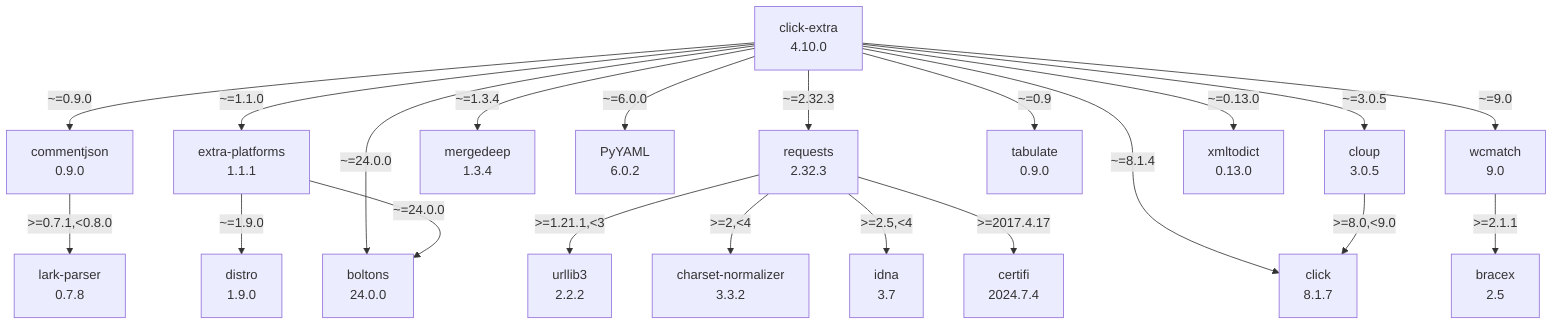 flowchart TD
    classDef missing stroke-dasharray: 5
    boltons["boltons\n24.0.0"]
    bracex["bracex\n2.5"]
    certifi["certifi\n2024.7.4"]
    charset-normalizer["charset-normalizer\n3.3.2"]
    click-extra["click-extra\n4.10.0"]
    click_0["click\n8.1.7"]
    cloup["cloup\n3.0.5"]
    commentjson["commentjson\n0.9.0"]
    distro["distro\n1.9.0"]
    extra-platforms["extra-platforms\n1.1.1"]
    idna["idna\n3.7"]
    lark-parser["lark-parser\n0.7.8"]
    mergedeep["mergedeep\n1.3.4"]
    pyyaml["PyYAML\n6.0.2"]
    requests["requests\n2.32.3"]
    tabulate["tabulate\n0.9.0"]
    urllib3["urllib3\n2.2.2"]
    wcmatch["wcmatch\n9.0"]
    xmltodict["xmltodict\n0.13.0"]
    click-extra -- "~=0.13.0" --> xmltodict
    click-extra -- "~=0.9" --> tabulate
    click-extra -- "~=0.9.0" --> commentjson
    click-extra -- "~=1.1.0" --> extra-platforms
    click-extra -- "~=1.3.4" --> mergedeep
    click-extra -- "~=2.32.3" --> requests
    click-extra -- "~=24.0.0" --> boltons
    click-extra -- "~=3.0.5" --> cloup
    click-extra -- "~=6.0.0" --> pyyaml
    click-extra -- "~=8.1.4" --> click_0
    click-extra -- "~=9.0" --> wcmatch
    cloup -- ">=8.0,<9.0" --> click_0
    commentjson -- ">=0.7.1,<0.8.0" --> lark-parser
    extra-platforms -- "~=1.9.0" --> distro
    extra-platforms -- "~=24.0.0" --> boltons
    requests -- ">=1.21.1,<3" --> urllib3
    requests -- ">=2,<4" --> charset-normalizer
    requests -- ">=2.5,<4" --> idna
    requests -- ">=2017.4.17" --> certifi
    wcmatch -- ">=2.1.1" --> bracex